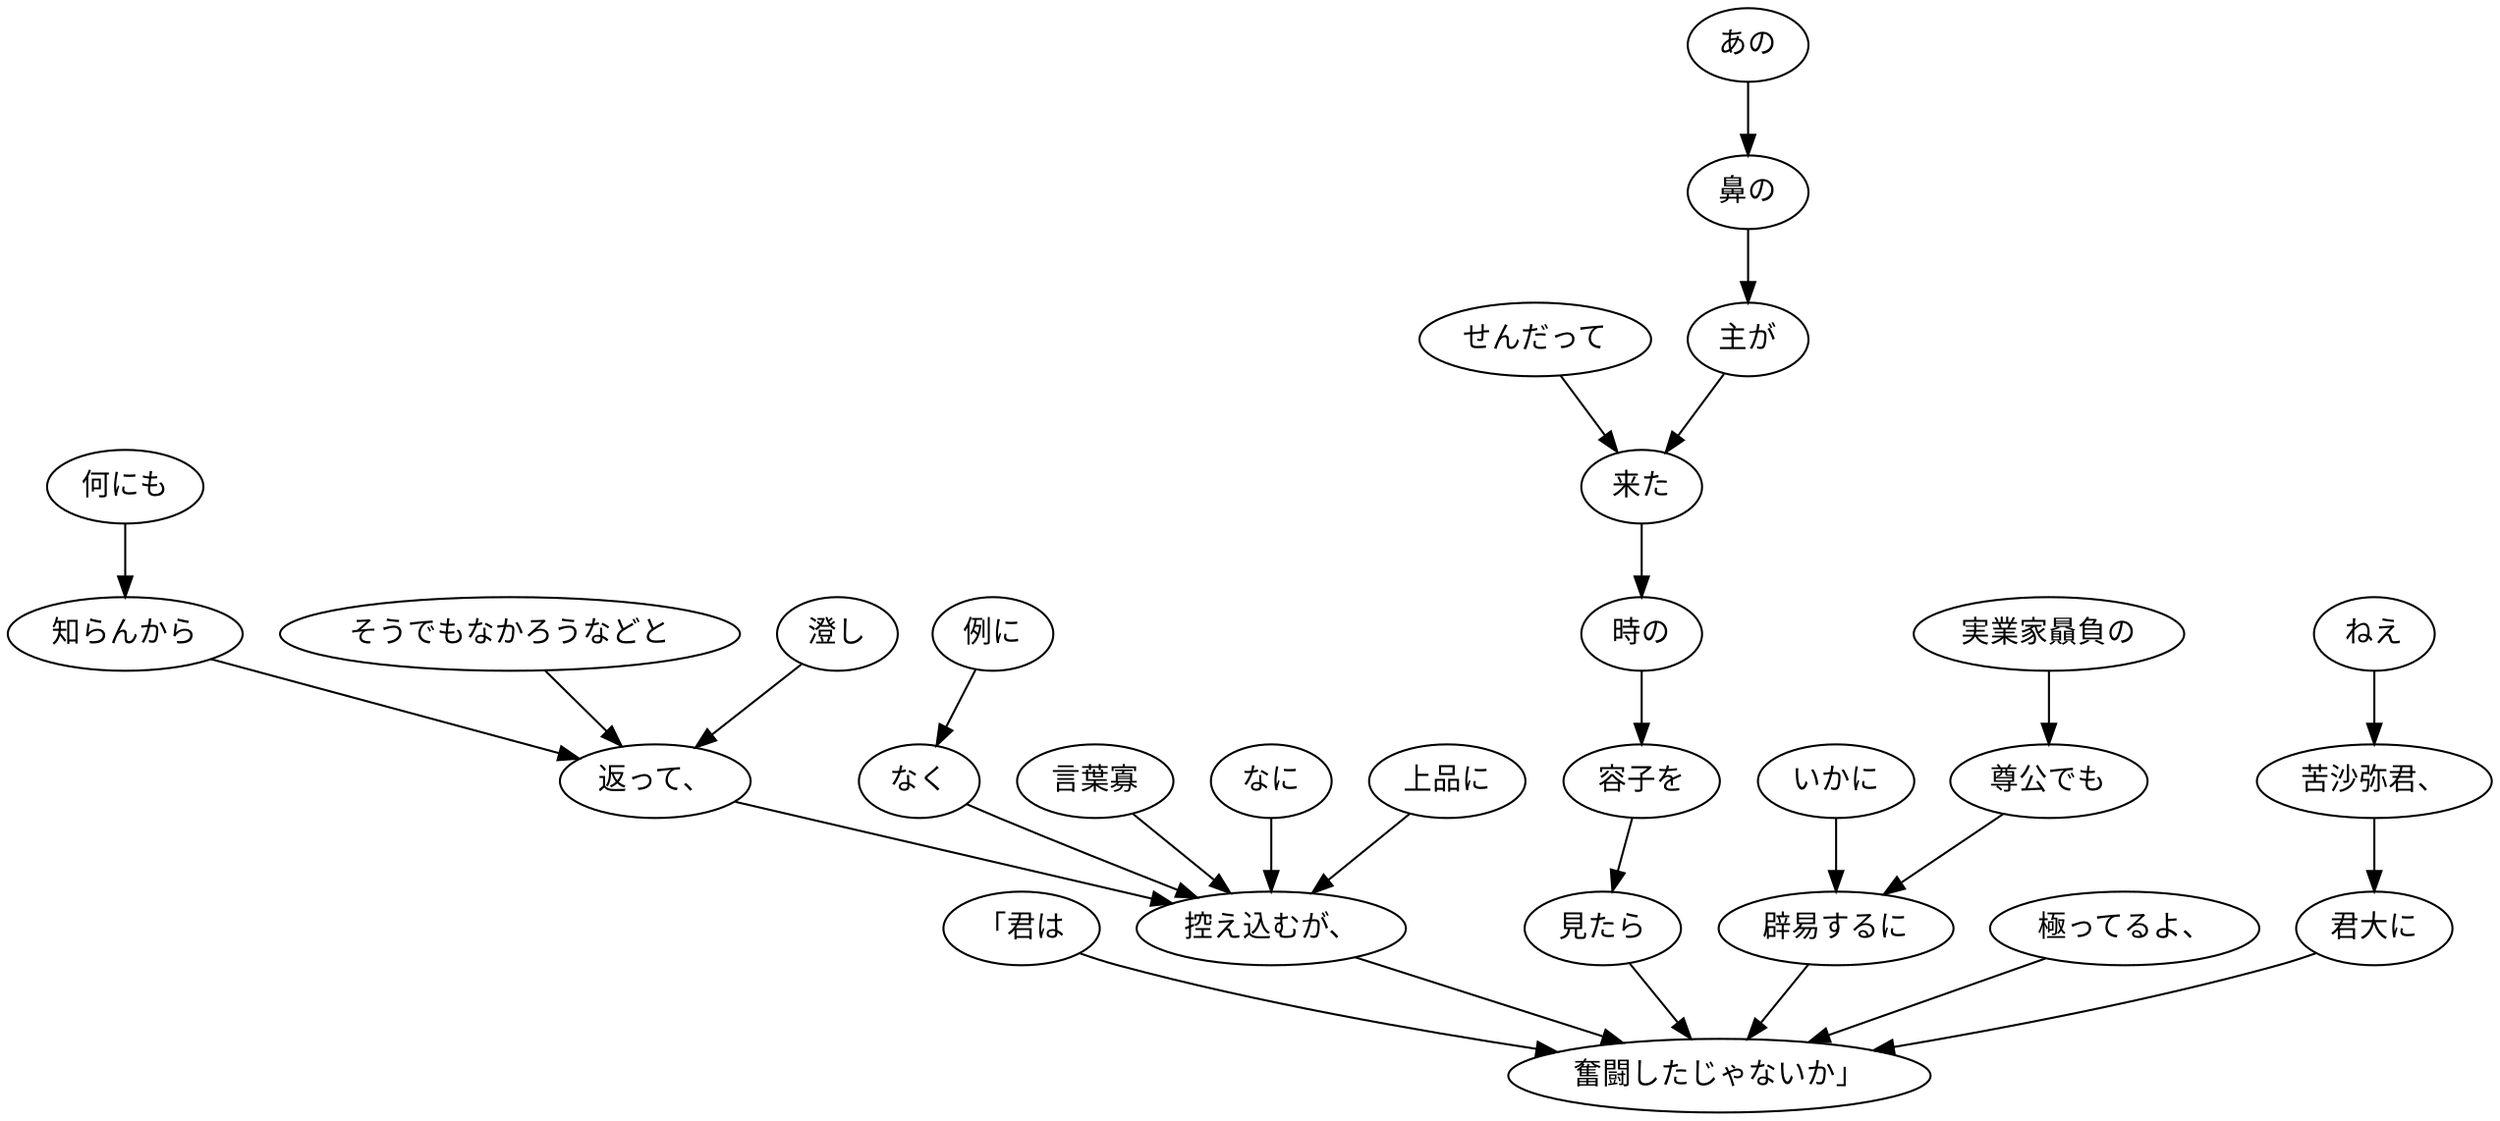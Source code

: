 digraph graph2624 {
	node0 [label="「君は"];
	node1 [label="何にも"];
	node2 [label="知らんから"];
	node3 [label="そうでもなかろうなどと"];
	node4 [label="澄し"];
	node5 [label="返って、"];
	node6 [label="例に"];
	node7 [label="なく"];
	node8 [label="言葉寡"];
	node9 [label="なに"];
	node10 [label="上品に"];
	node11 [label="控え込むが、"];
	node12 [label="せんだって"];
	node13 [label="あの"];
	node14 [label="鼻の"];
	node15 [label="主が"];
	node16 [label="来た"];
	node17 [label="時の"];
	node18 [label="容子を"];
	node19 [label="見たら"];
	node20 [label="いかに"];
	node21 [label="実業家贔負の"];
	node22 [label="尊公でも"];
	node23 [label="辟易するに"];
	node24 [label="極ってるよ、"];
	node25 [label="ねえ"];
	node26 [label="苦沙弥君、"];
	node27 [label="君大に"];
	node28 [label="奮闘したじゃないか」"];
	node0 -> node28;
	node1 -> node2;
	node2 -> node5;
	node3 -> node5;
	node4 -> node5;
	node5 -> node11;
	node6 -> node7;
	node7 -> node11;
	node8 -> node11;
	node9 -> node11;
	node10 -> node11;
	node11 -> node28;
	node12 -> node16;
	node13 -> node14;
	node14 -> node15;
	node15 -> node16;
	node16 -> node17;
	node17 -> node18;
	node18 -> node19;
	node19 -> node28;
	node20 -> node23;
	node21 -> node22;
	node22 -> node23;
	node23 -> node28;
	node24 -> node28;
	node25 -> node26;
	node26 -> node27;
	node27 -> node28;
}
